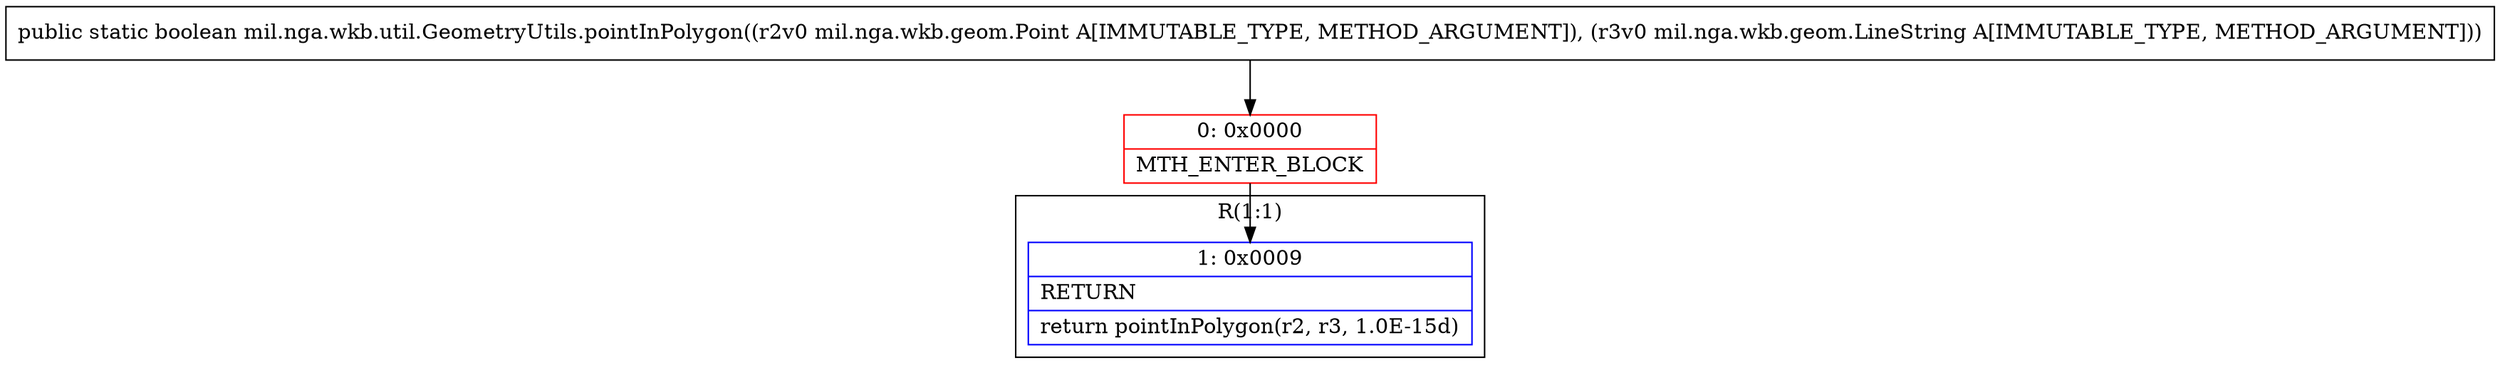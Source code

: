 digraph "CFG formil.nga.wkb.util.GeometryUtils.pointInPolygon(Lmil\/nga\/wkb\/geom\/Point;Lmil\/nga\/wkb\/geom\/LineString;)Z" {
subgraph cluster_Region_1080235171 {
label = "R(1:1)";
node [shape=record,color=blue];
Node_1 [shape=record,label="{1\:\ 0x0009|RETURN\l|return pointInPolygon(r2, r3, 1.0E\-15d)\l}"];
}
Node_0 [shape=record,color=red,label="{0\:\ 0x0000|MTH_ENTER_BLOCK\l}"];
MethodNode[shape=record,label="{public static boolean mil.nga.wkb.util.GeometryUtils.pointInPolygon((r2v0 mil.nga.wkb.geom.Point A[IMMUTABLE_TYPE, METHOD_ARGUMENT]), (r3v0 mil.nga.wkb.geom.LineString A[IMMUTABLE_TYPE, METHOD_ARGUMENT])) }"];
MethodNode -> Node_0;
Node_0 -> Node_1;
}

